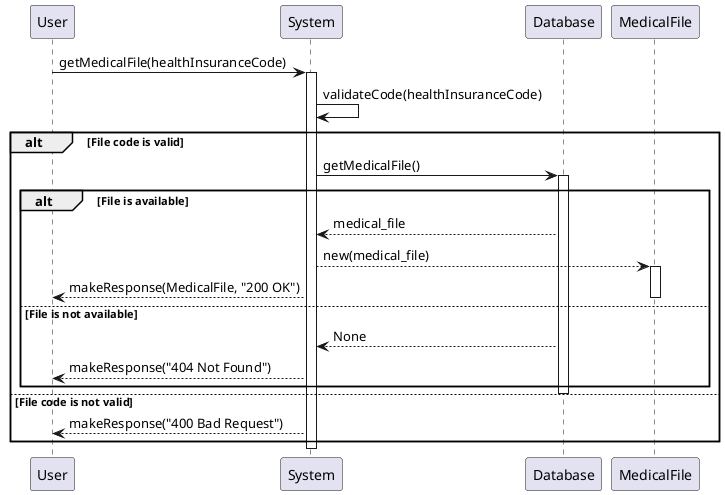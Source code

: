 @startuml

participant "User" as User
participant "System" as System
participant "Database" as Database
participant "MedicalFile" as MedFile

User -> System: getMedicalFile(healthInsuranceCode)
activate System
System -> System: validateCode(healthInsuranceCode)
alt File code is valid
    System -> Database: getMedicalFile()
    activate Database
    alt File is available
        Database --> System: medical_file
        System --> MedFile: new(medical_file)
        activate MedFile
        System --> User: makeResponse(MedicalFile, "200 OK")
        deactivate MedFile
    else File is not available
        Database --> System: None
        System --> User: makeResponse("404 Not Found")
    end
    deactivate Database
else File code is not valid
    System --> User: makeResponse("400 Bad Request")
end
deactivate System

@enduml
